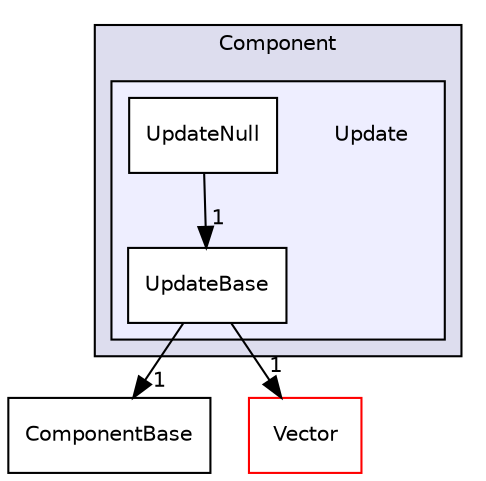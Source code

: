 digraph "C:/HAL/PG関係/03_作成プログラム/03_HAL授業/就職作品/Project/source/04_Tool/Component/Update" {
  compound=true
  node [ fontsize="10", fontname="Helvetica"];
  edge [ labelfontsize="10", labelfontname="Helvetica"];
  subgraph clusterdir_9bdf09a476fe7fa6e3a0e14af6a4b1af {
    graph [ bgcolor="#ddddee", pencolor="black", label="Component" fontname="Helvetica", fontsize="10", URL="dir_9bdf09a476fe7fa6e3a0e14af6a4b1af.html"]
  subgraph clusterdir_7cdf09aefd472c9458caa177607bf1fc {
    graph [ bgcolor="#eeeeff", pencolor="black", label="" URL="dir_7cdf09aefd472c9458caa177607bf1fc.html"];
    dir_7cdf09aefd472c9458caa177607bf1fc [shape=plaintext label="Update"];
    dir_4e1aa189b4142cce635f1ae5f2f57b42 [shape=box label="UpdateBase" color="black" fillcolor="white" style="filled" URL="dir_4e1aa189b4142cce635f1ae5f2f57b42.html"];
    dir_29f8f37e93e01faa10b0e2e53223d98c [shape=box label="UpdateNull" color="black" fillcolor="white" style="filled" URL="dir_29f8f37e93e01faa10b0e2e53223d98c.html"];
  }
  }
  dir_74f44734d6b73035591820aeec0e7f4c [shape=box label="ComponentBase" URL="dir_74f44734d6b73035591820aeec0e7f4c.html"];
  dir_e5c1ae2f1092e95ef2033dbd3d9e326c [shape=box label="Vector" fillcolor="white" style="filled" color="red" URL="dir_e5c1ae2f1092e95ef2033dbd3d9e326c.html"];
  dir_29f8f37e93e01faa10b0e2e53223d98c->dir_4e1aa189b4142cce635f1ae5f2f57b42 [headlabel="1", labeldistance=1.5 headhref="dir_000103_000102.html"];
  dir_4e1aa189b4142cce635f1ae5f2f57b42->dir_74f44734d6b73035591820aeec0e7f4c [headlabel="1", labeldistance=1.5 headhref="dir_000102_000096.html"];
  dir_4e1aa189b4142cce635f1ae5f2f57b42->dir_e5c1ae2f1092e95ef2033dbd3d9e326c [headlabel="1", labeldistance=1.5 headhref="dir_000102_000149.html"];
}
